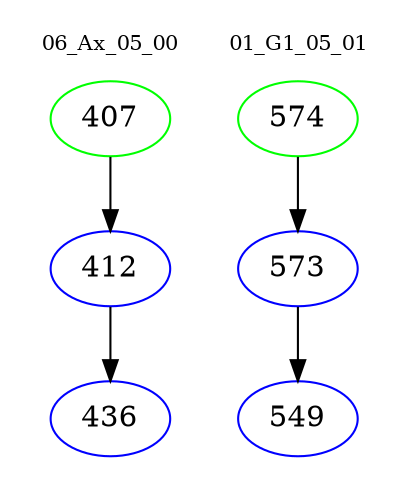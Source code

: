 digraph{
subgraph cluster_0 {
color = white
label = "06_Ax_05_00";
fontsize=10;
T0_407 [label="407", color="green"]
T0_407 -> T0_412 [color="black"]
T0_412 [label="412", color="blue"]
T0_412 -> T0_436 [color="black"]
T0_436 [label="436", color="blue"]
}
subgraph cluster_1 {
color = white
label = "01_G1_05_01";
fontsize=10;
T1_574 [label="574", color="green"]
T1_574 -> T1_573 [color="black"]
T1_573 [label="573", color="blue"]
T1_573 -> T1_549 [color="black"]
T1_549 [label="549", color="blue"]
}
}
